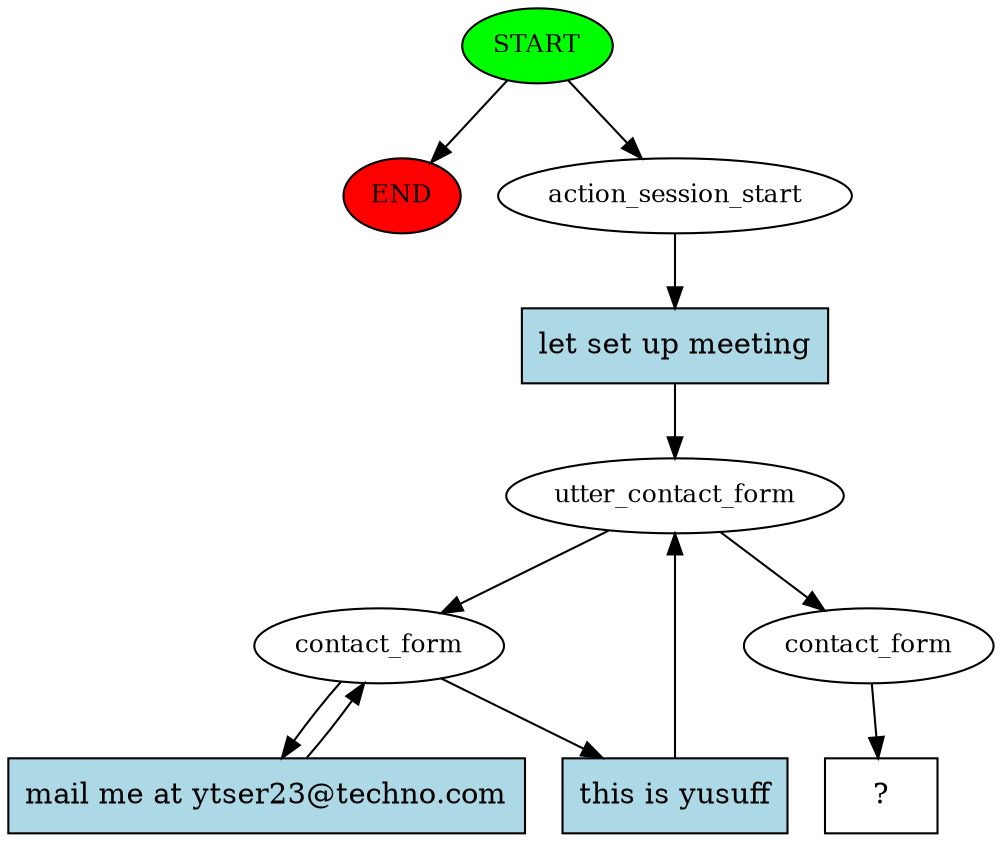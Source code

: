 digraph  {
0 [class="start active", fillcolor=green, fontsize=12, label=START, style=filled];
"-1" [class=end, fillcolor=red, fontsize=12, label=END, style=filled];
1 [class=active, fontsize=12, label=action_session_start];
2 [class=active, fontsize=12, label=utter_contact_form];
3 [class=active, fontsize=12, label=contact_form];
6 [class=active, fontsize=12, label=contact_form];
7 [class="intent dashed active", label="  ?  ", shape=rect];
8 [class="intent active", fillcolor=lightblue, label="let set up meeting", shape=rect, style=filled];
9 [class="intent active", fillcolor=lightblue, label="this is yusuff", shape=rect, style=filled];
10 [class="intent active", fillcolor=lightblue, label="mail me at ytser23@techno.com", shape=rect, style=filled];
0 -> "-1"  [class="", key=NONE, label=""];
0 -> 1  [class=active, key=NONE, label=""];
1 -> 8  [class=active, key=0];
2 -> 3  [class=active, key=NONE, label=""];
2 -> 6  [class=active, key=NONE, label=""];
3 -> 9  [class=active, key=0];
3 -> 10  [class=active, key=0];
6 -> 7  [class=active, key=NONE, label=""];
8 -> 2  [class=active, key=0];
9 -> 2  [class=active, key=0];
10 -> 3  [class=active, key=0];
}

